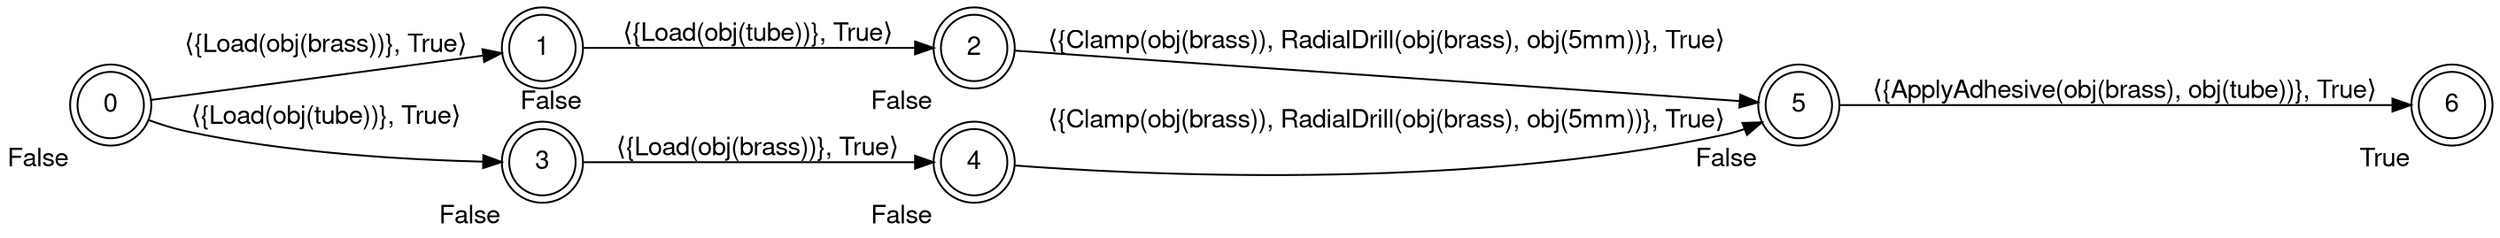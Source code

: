 digraph finite_state_machine {
	fontname="Helvetica Neue, Helvetica, Arial, sans - serif"
	node [fontname="Helvetica Neue, Helvetica, Arial, sans - serif"]
	edge [fontname="Helvetica Neue, Helvetica, Arial, sans - serif"]
	rankdir=LR;
	forcelabels=true;
	node [shape = doublecircle];
	<0>;
	"0" [xlabel=False]
	"1" [xlabel=False]
	"2" [xlabel=False]
	"3" [xlabel=False]
	"4" [xlabel=False]
	"5" [xlabel=False]
	"6" [xlabel=True]
	node [shape = circle];
	"0" -> "1" [label = <⟨{Load(obj(brass))}, True⟩>];
	"0" -> "3" [label = <⟨{Load(obj(tube))}, True⟩>];
	"1" -> "2" [label = <⟨{Load(obj(tube))}, True⟩>];
	"2" -> "5" [label = <⟨{Clamp(obj(brass)), RadialDrill(obj(brass), obj(5mm))}, True⟩>];
	"3" -> "4" [label = <⟨{Load(obj(brass))}, True⟩>];
	"4" -> "5" [label = <⟨{Clamp(obj(brass)), RadialDrill(obj(brass), obj(5mm))}, True⟩>];
	"5" -> "6" [label = <⟨{ApplyAdhesive(obj(brass), obj(tube))}, True⟩>];
	"6"
}